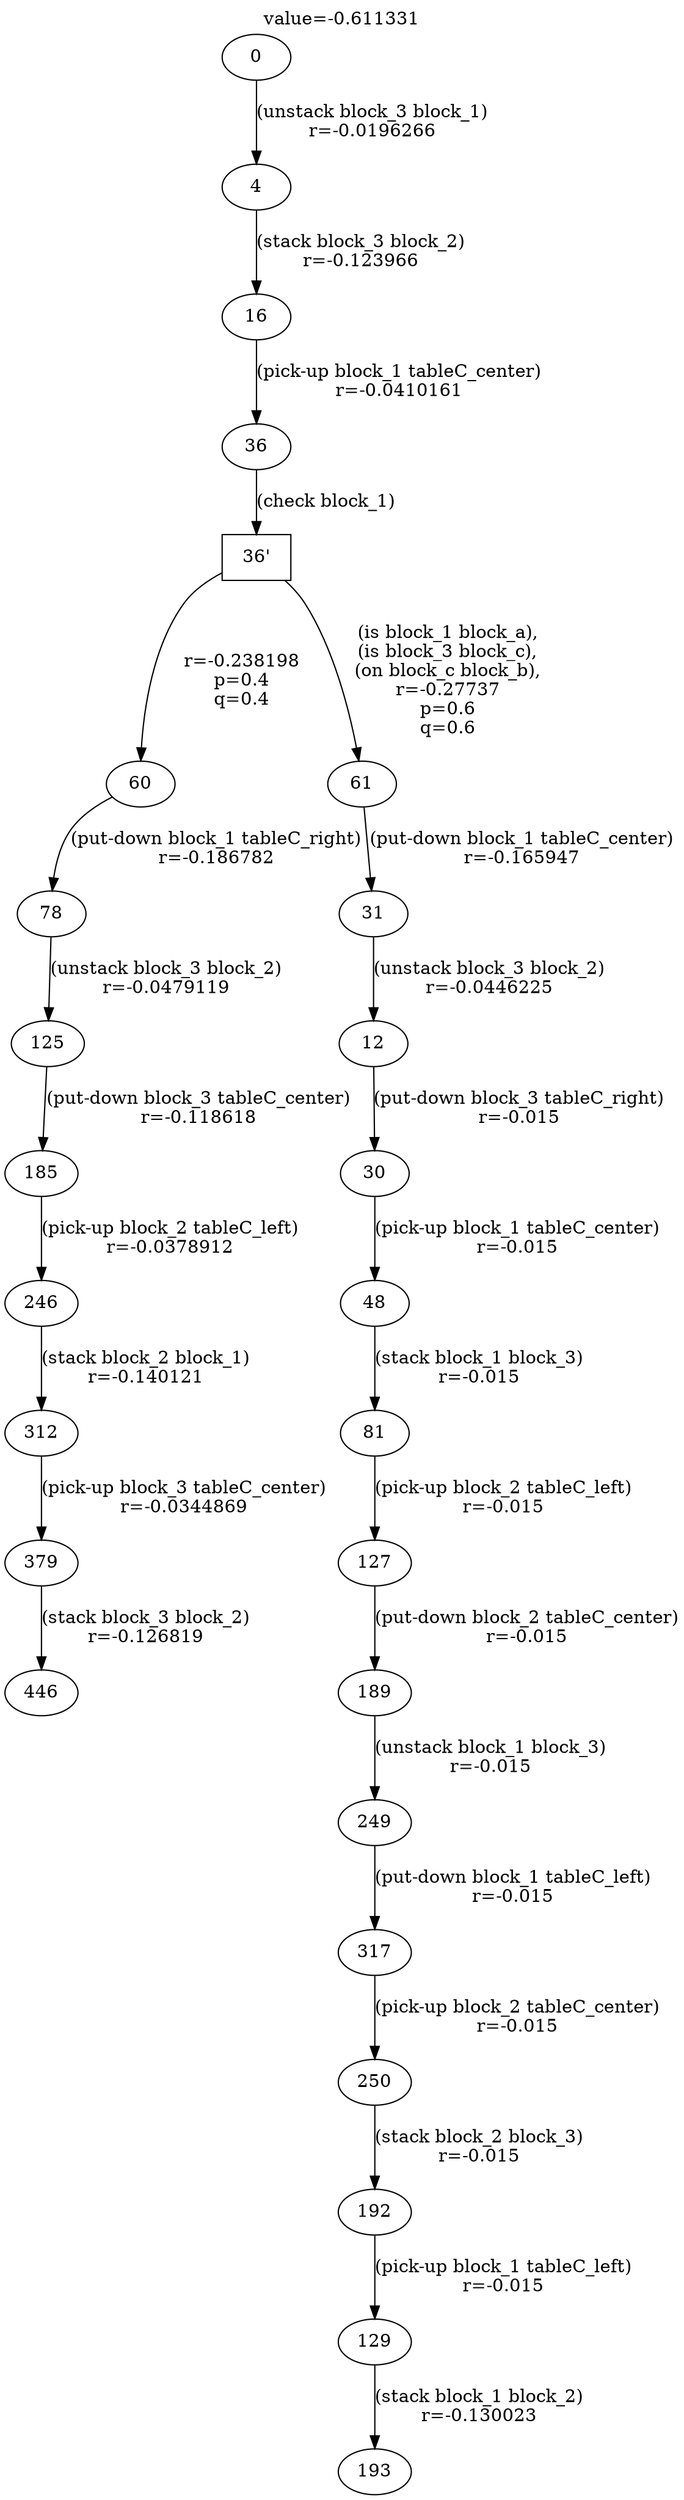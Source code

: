 digraph g{
label="value=-0.611331"
labelloc=top
0->4 [ label="(unstack block_3 block_1)
r=-0.0196266" ];
4->16 [ label="(stack block_3 block_2)
r=-0.123966" ];
16->36 [ label="(pick-up block_1 tableC_center)
r=-0.0410161" ];
"36'" [ shape=box ] ;
36->"36'" [ label="(check block_1)" ];
"36'"->60 [ label="
r=-0.238198
p=0.4
q=0.4" ];
60->78 [ label="(put-down block_1 tableC_right)
r=-0.186782" ];
78->125 [ label="(unstack block_3 block_2)
r=-0.0479119" ];
125->185 [ label="(put-down block_3 tableC_center)
r=-0.118618" ];
185->246 [ label="(pick-up block_2 tableC_left)
r=-0.0378912" ];
246->312 [ label="(stack block_2 block_1)
r=-0.140121" ];
312->379 [ label="(pick-up block_3 tableC_center)
r=-0.0344869" ];
379->446 [ label="(stack block_3 block_2)
r=-0.126819" ];
"36'"->61 [ label="
(is block_1 block_a),
(is block_3 block_c),
(on block_c block_b),
r=-0.27737
p=0.6
q=0.6" ];
61->31 [ label="(put-down block_1 tableC_center)
r=-0.165947" ];
31->12 [ label="(unstack block_3 block_2)
r=-0.0446225" ];
12->30 [ label="(put-down block_3 tableC_right)
r=-0.015" ];
30->48 [ label="(pick-up block_1 tableC_center)
r=-0.015" ];
48->81 [ label="(stack block_1 block_3)
r=-0.015" ];
81->127 [ label="(pick-up block_2 tableC_left)
r=-0.015" ];
127->189 [ label="(put-down block_2 tableC_center)
r=-0.015" ];
189->249 [ label="(unstack block_1 block_3)
r=-0.015" ];
249->317 [ label="(put-down block_1 tableC_left)
r=-0.015" ];
317->250 [ label="(pick-up block_2 tableC_center)
r=-0.015" ];
250->192 [ label="(stack block_2 block_3)
r=-0.015" ];
192->129 [ label="(pick-up block_1 tableC_left)
r=-0.015" ];
129->193 [ label="(stack block_1 block_2)
r=-0.130023" ];
}
